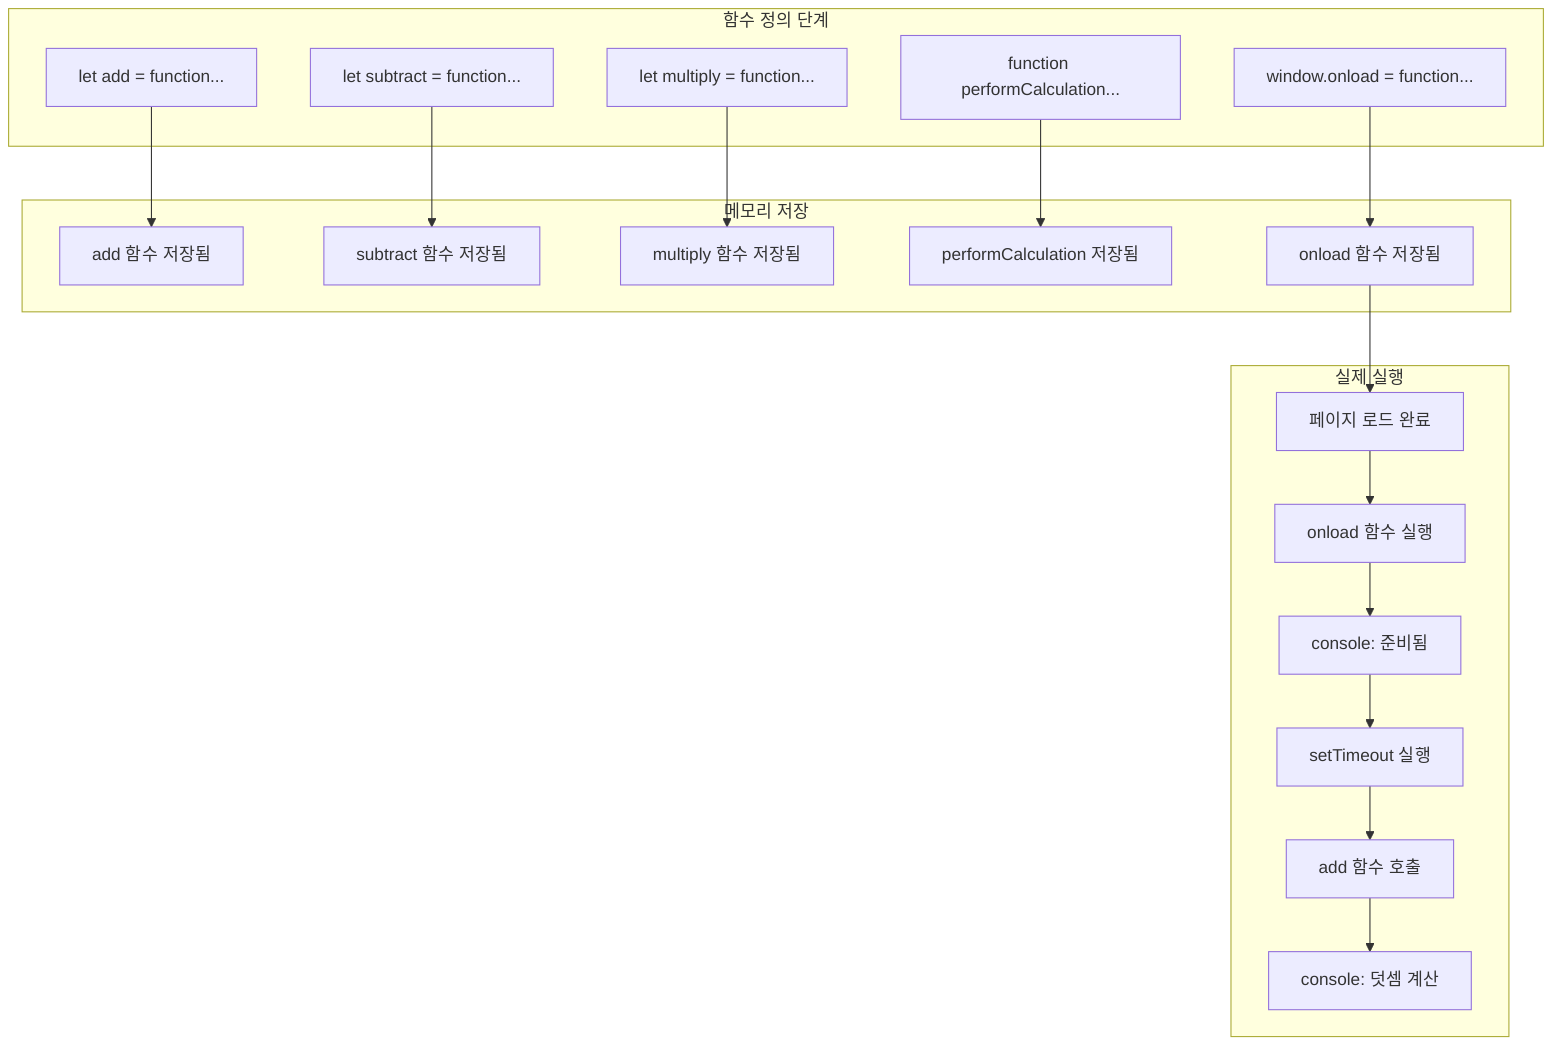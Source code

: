 flowchart TD
    subgraph "함수 정의 단계"
        A[let add = function...]
        B[let subtract = function...]  
        C[let multiply = function...]
        D[function performCalculation...]
        E[window.onload = function...]
    end
    
    subgraph "메모리 저장"
        F[add 함수 저장됨]
        G[subtract 함수 저장됨]
        H[multiply 함수 저장됨]
        I[performCalculation 저장됨]
        J[onload 함수 저장됨]
    end
    
    subgraph "실제 실행"
        K[페이지 로드 완료]
        L[onload 함수 실행]
        M[console: 준비됨]
        N[setTimeout 실행]
        O[add 함수 호출]
        P[console: 덧셈 계산]
    end
    
    A --> F
    B --> G  
    C --> H
    D --> I
    E --> J
    
    J --> K
    K --> L
    L --> M
    M --> N
    N --> O
    O --> P